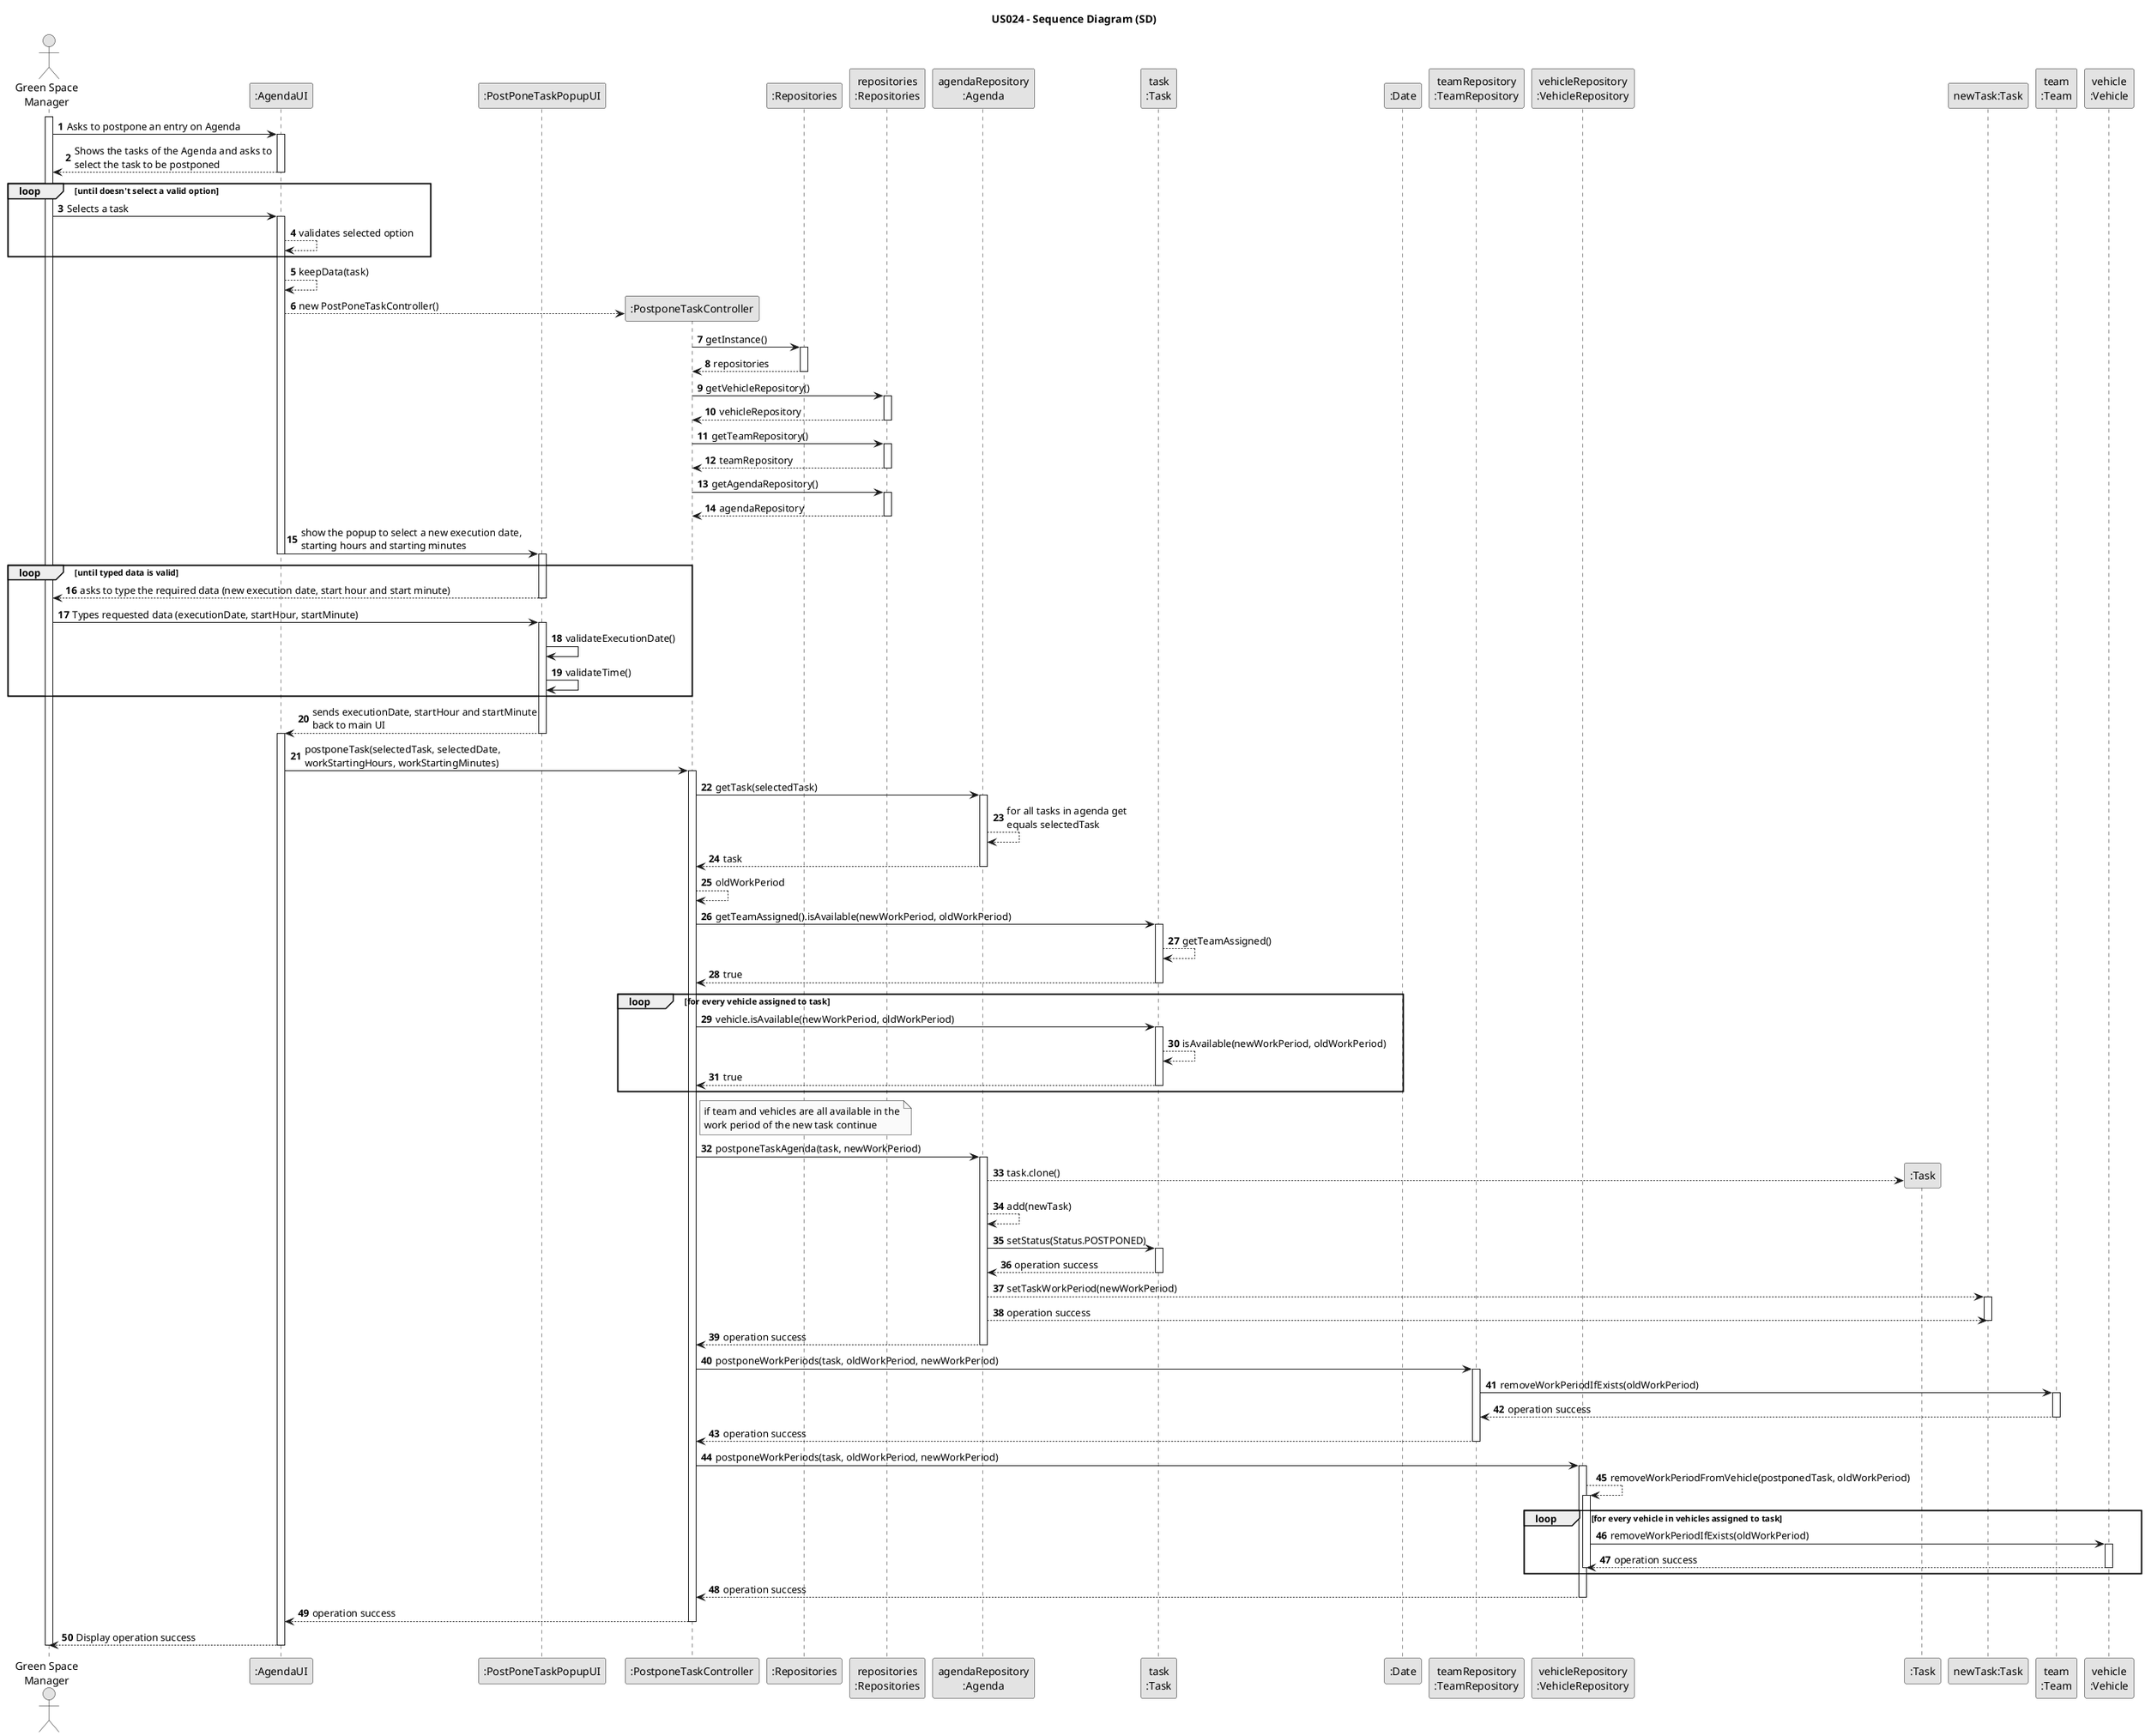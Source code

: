 @startuml
skinparam monochrome true
skinparam packageStyle rectangle
skinparam shadowing false

title US024 - Sequence Diagram (SD)

autonumber

actor "Green Space\nManager" as GSM
participant ":AgendaUI" as UI
participant ":PostPoneTaskPopupUI" as Popup
participant ":PostponeTaskController" as CTRL
participant ":Repositories" as REPO
participant "repositories\n:Repositories" as REPOInstance
participant "agendaRepository\n:Agenda" as AGENDA
participant "task\n:Task" as Task
participant ":Date" as Date
participant "teamRepository\n:TeamRepository" as TeamRepo
participant "vehicleRepository\n:VehicleRepository" as VehicleRepo
participant ":Task" as NewTask
participant "newTask:Task" as NewTaskTask
participant "team\n:Team" as Team
participant "vehicle\n:Vehicle" as Vehicle

activate GSM

    GSM -> UI : Asks to postpone an entry on Agenda

    activate UI
        UI --> GSM : Shows the tasks of the Agenda and asks to\nselect the task to be postponed
loop until doesn't select a valid option
    deactivate UI

    GSM -> UI : Selects a task
    activate UI
    UI --> UI : validates selected option
end loop
        UI --> UI : keepData(task)
        UI --> CTRL** : new PostPoneTaskController()
        CTRL -> REPO : getInstance()
        activate REPO

            REPO --> CTRL : repositories
        deactivate REPO
        CTRL -> REPOInstance : getVehicleRepository()
        activate REPOInstance

            REPOInstance --> CTRL : vehicleRepository
        deactivate REPOInstance
        CTRL -> REPOInstance : getTeamRepository()
        activate REPOInstance

            REPOInstance --> CTRL : teamRepository
        deactivate REPOInstance
        CTRL -> REPOInstance : getAgendaRepository()
        activate REPOInstance

            REPOInstance --> CTRL : agendaRepository
        deactivate REPOInstance

        UI -> Popup : show the popup to select a new execution date,\nstarting hours and starting minutes
    deactivate UI

    activate Popup
loop until typed data is valid
        Popup --> GSM : asks to type the required data (new execution date, start hour and start minute)
    deactivate Popup

    GSM -> Popup : Types requested data (executionDate, startHour, startMinute)
    activate Popup

        Popup -> Popup : validateExecutionDate()
        Popup -> Popup : validateTime()
end loop
        Popup --> UI : sends executionDate, startHour and startMinute\nback to main UI
    deactivate Popup

    activate UI

        UI -> CTRL : postponeTask(selectedTask, selectedDate,\nworkStartingHours, workStartingMinutes)
        activate CTRL

            CTRL -> AGENDA : getTask(selectedTask)
            activate AGENDA

                AGENDA --> AGENDA : for all tasks in agenda get\nequals selectedTask
                AGENDA --> CTRL : task
            deactivate AGENDA

            CTRL --> CTRL : oldWorkPeriod

            CTRL -> Task : getTeamAssigned().isAvailable(newWorkPeriod, oldWorkPeriod)
            activate Task

                Task --> Task : getTeamAssigned()
                Task --> CTRL : true
            deactivate Task

            loop for every vehicle assigned to task
            CTRL -> Task : vehicle.isAvailable(newWorkPeriod, oldWorkPeriod)
            activate Task

                Task --> Task : isAvailable(newWorkPeriod, oldWorkPeriod)
                Task --> CTRL : true
            deactivate Task
            end loop

            note right of CTRL
                if team and vehicles are all available in the
                work period of the new task continue
            end note

            CTRL -> AGENDA : postponeTaskAgenda(task, newWorkPeriod)
            activate AGENDA

                AGENDA --> NewTask** : task.clone()
                AGENDA --> AGENDA : add(newTask)
                AGENDA -> Task : setStatus(Status.POSTPONED)
                activate Task

                    Task --> AGENDA : operation success
                deactivate Task
                AGENDA --> NewTaskTask : setTaskWorkPeriod(newWorkPeriod)
                activate NewTaskTask

                    AGENDA --> NewTaskTask : operation success
                deactivate NewTaskTask

                AGENDA --> CTRL : operation success
            deactivate AGENDA

            CTRL -> TeamRepo : postponeWorkPeriods(task, oldWorkPeriod, newWorkPeriod)
            activate TeamRepo

                TeamRepo -> Team : removeWorkPeriodIfExists(oldWorkPeriod)
                activate Team

                    Team --> TeamRepo : operation success
                deactivate Team

                TeamRepo --> CTRL : operation success
            deactivate TeamRepo

            CTRL -> VehicleRepo : postponeWorkPeriods(task, oldWorkPeriod, newWorkPeriod)
            activate VehicleRepo

                VehicleRepo --> VehicleRepo : removeWorkPeriodFromVehicle(postponedTask, oldWorkPeriod)
                loop for every vehicle in vehicles assigned to task
                activate VehicleRepo

                    VehicleRepo -> Vehicle : removeWorkPeriodIfExists(oldWorkPeriod)
                    activate Vehicle

                        Vehicle --> VehicleRepo : operation success
                    deactivate Vehicle
                deactivate VehicleRepo
                end loop

                VehicleRepo --> CTRL : operation success
            deactivate VehicleRepo

            CTRL --> UI : operation success
        deactivate CTRL

        UI --> GSM : Display operation success

    deactivate UI

deactivate GSM


@enduml